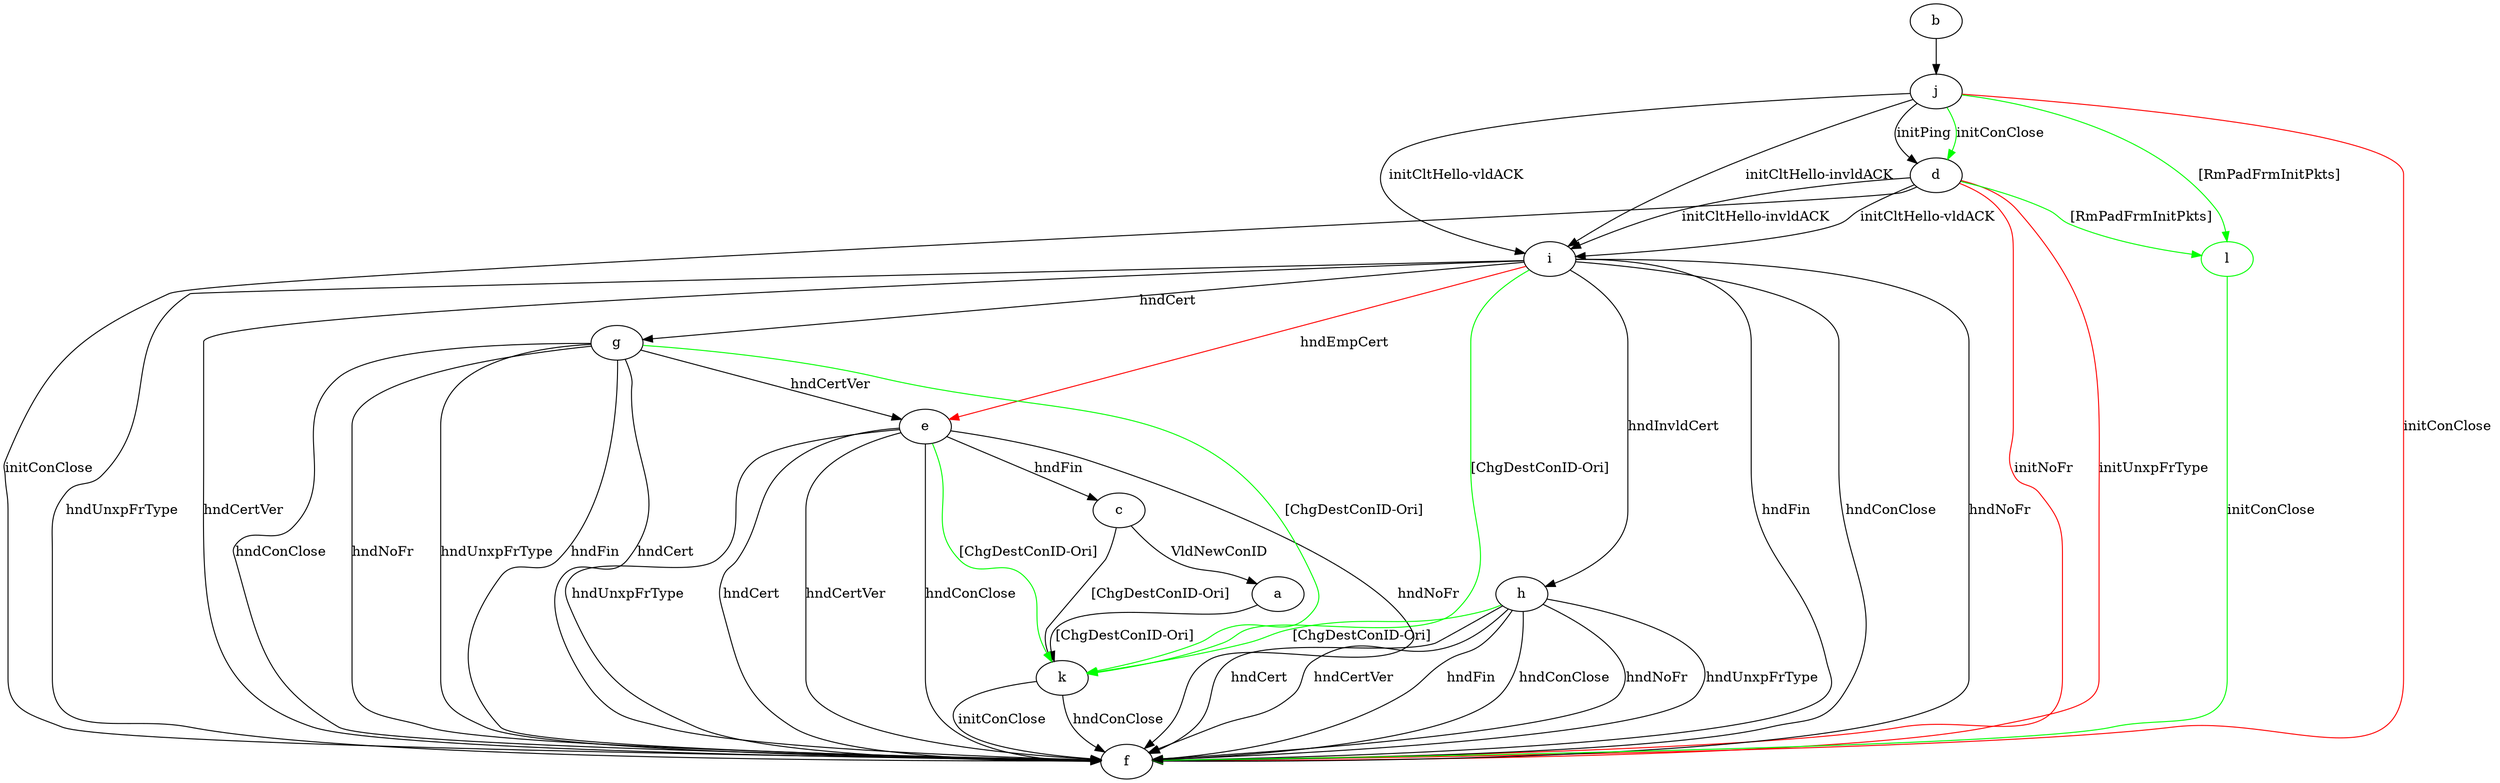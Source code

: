 digraph "" {
	a -> k	[key=0,
		label="[ChgDestConID-Ori] "];
	b -> j	[key=0];
	c -> a	[key=0,
		label="VldNewConID "];
	c -> k	[key=0,
		label="[ChgDestConID-Ori] "];
	d -> f	[key=0,
		label="initConClose "];
	d -> f	[key=1,
		color=red,
		label="initNoFr "];
	d -> f	[key=2,
		color=red,
		label="initUnxpFrType "];
	d -> i	[key=0,
		label="initCltHello-vldACK "];
	d -> i	[key=1,
		label="initCltHello-invldACK "];
	l	[color=green];
	d -> l	[key=0,
		color=green,
		label="[RmPadFrmInitPkts] "];
	e -> c	[key=0,
		label="hndFin "];
	e -> f	[key=0,
		label="hndConClose "];
	e -> f	[key=1,
		label="hndNoFr "];
	e -> f	[key=2,
		label="hndUnxpFrType "];
	e -> f	[key=3,
		label="hndCert "];
	e -> f	[key=4,
		label="hndCertVer "];
	e -> k	[key=0,
		color=green,
		label="[ChgDestConID-Ori] "];
	g -> e	[key=0,
		label="hndCertVer "];
	g -> f	[key=0,
		label="hndFin "];
	g -> f	[key=1,
		label="hndConClose "];
	g -> f	[key=2,
		label="hndNoFr "];
	g -> f	[key=3,
		label="hndUnxpFrType "];
	g -> f	[key=4,
		label="hndCert "];
	g -> k	[key=0,
		color=green,
		label="[ChgDestConID-Ori] "];
	h -> f	[key=0,
		label="hndFin "];
	h -> f	[key=1,
		label="hndConClose "];
	h -> f	[key=2,
		label="hndNoFr "];
	h -> f	[key=3,
		label="hndUnxpFrType "];
	h -> f	[key=4,
		label="hndCert "];
	h -> f	[key=5,
		label="hndCertVer "];
	h -> k	[key=0,
		color=green,
		label="[ChgDestConID-Ori] "];
	i -> e	[key=0,
		color=red,
		label="hndEmpCert "];
	i -> f	[key=0,
		label="hndFin "];
	i -> f	[key=1,
		label="hndConClose "];
	i -> f	[key=2,
		label="hndNoFr "];
	i -> f	[key=3,
		label="hndUnxpFrType "];
	i -> f	[key=4,
		label="hndCertVer "];
	i -> g	[key=0,
		label="hndCert "];
	i -> h	[key=0,
		label="hndInvldCert "];
	i -> k	[key=0,
		color=green,
		label="[ChgDestConID-Ori] "];
	j -> d	[key=0,
		label="initPing "];
	j -> d	[key=1,
		color=green,
		label="initConClose "];
	j -> f	[key=0,
		color=red,
		label="initConClose "];
	j -> i	[key=0,
		label="initCltHello-vldACK "];
	j -> i	[key=1,
		label="initCltHello-invldACK "];
	j -> l	[key=0,
		color=green,
		label="[RmPadFrmInitPkts] "];
	k -> f	[key=0,
		label="initConClose "];
	k -> f	[key=1,
		label="hndConClose "];
	l -> f	[key=0,
		color=green,
		label="initConClose "];
}
